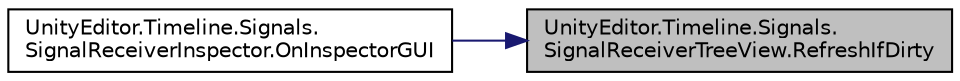 digraph "UnityEditor.Timeline.Signals.SignalReceiverTreeView.RefreshIfDirty"
{
 // LATEX_PDF_SIZE
  edge [fontname="Helvetica",fontsize="10",labelfontname="Helvetica",labelfontsize="10"];
  node [fontname="Helvetica",fontsize="10",shape=record];
  rankdir="RL";
  Node1 [label="UnityEditor.Timeline.Signals.\lSignalReceiverTreeView.RefreshIfDirty",height=0.2,width=0.4,color="black", fillcolor="grey75", style="filled", fontcolor="black",tooltip=" "];
  Node1 -> Node2 [dir="back",color="midnightblue",fontsize="10",style="solid",fontname="Helvetica"];
  Node2 [label="UnityEditor.Timeline.Signals.\lSignalReceiverInspector.OnInspectorGUI",height=0.2,width=0.4,color="black", fillcolor="white", style="filled",URL="$class_unity_editor_1_1_timeline_1_1_signals_1_1_signal_receiver_inspector.html#a58084148a7a77b7456ed52d2e916dbc2",tooltip=" "];
}
